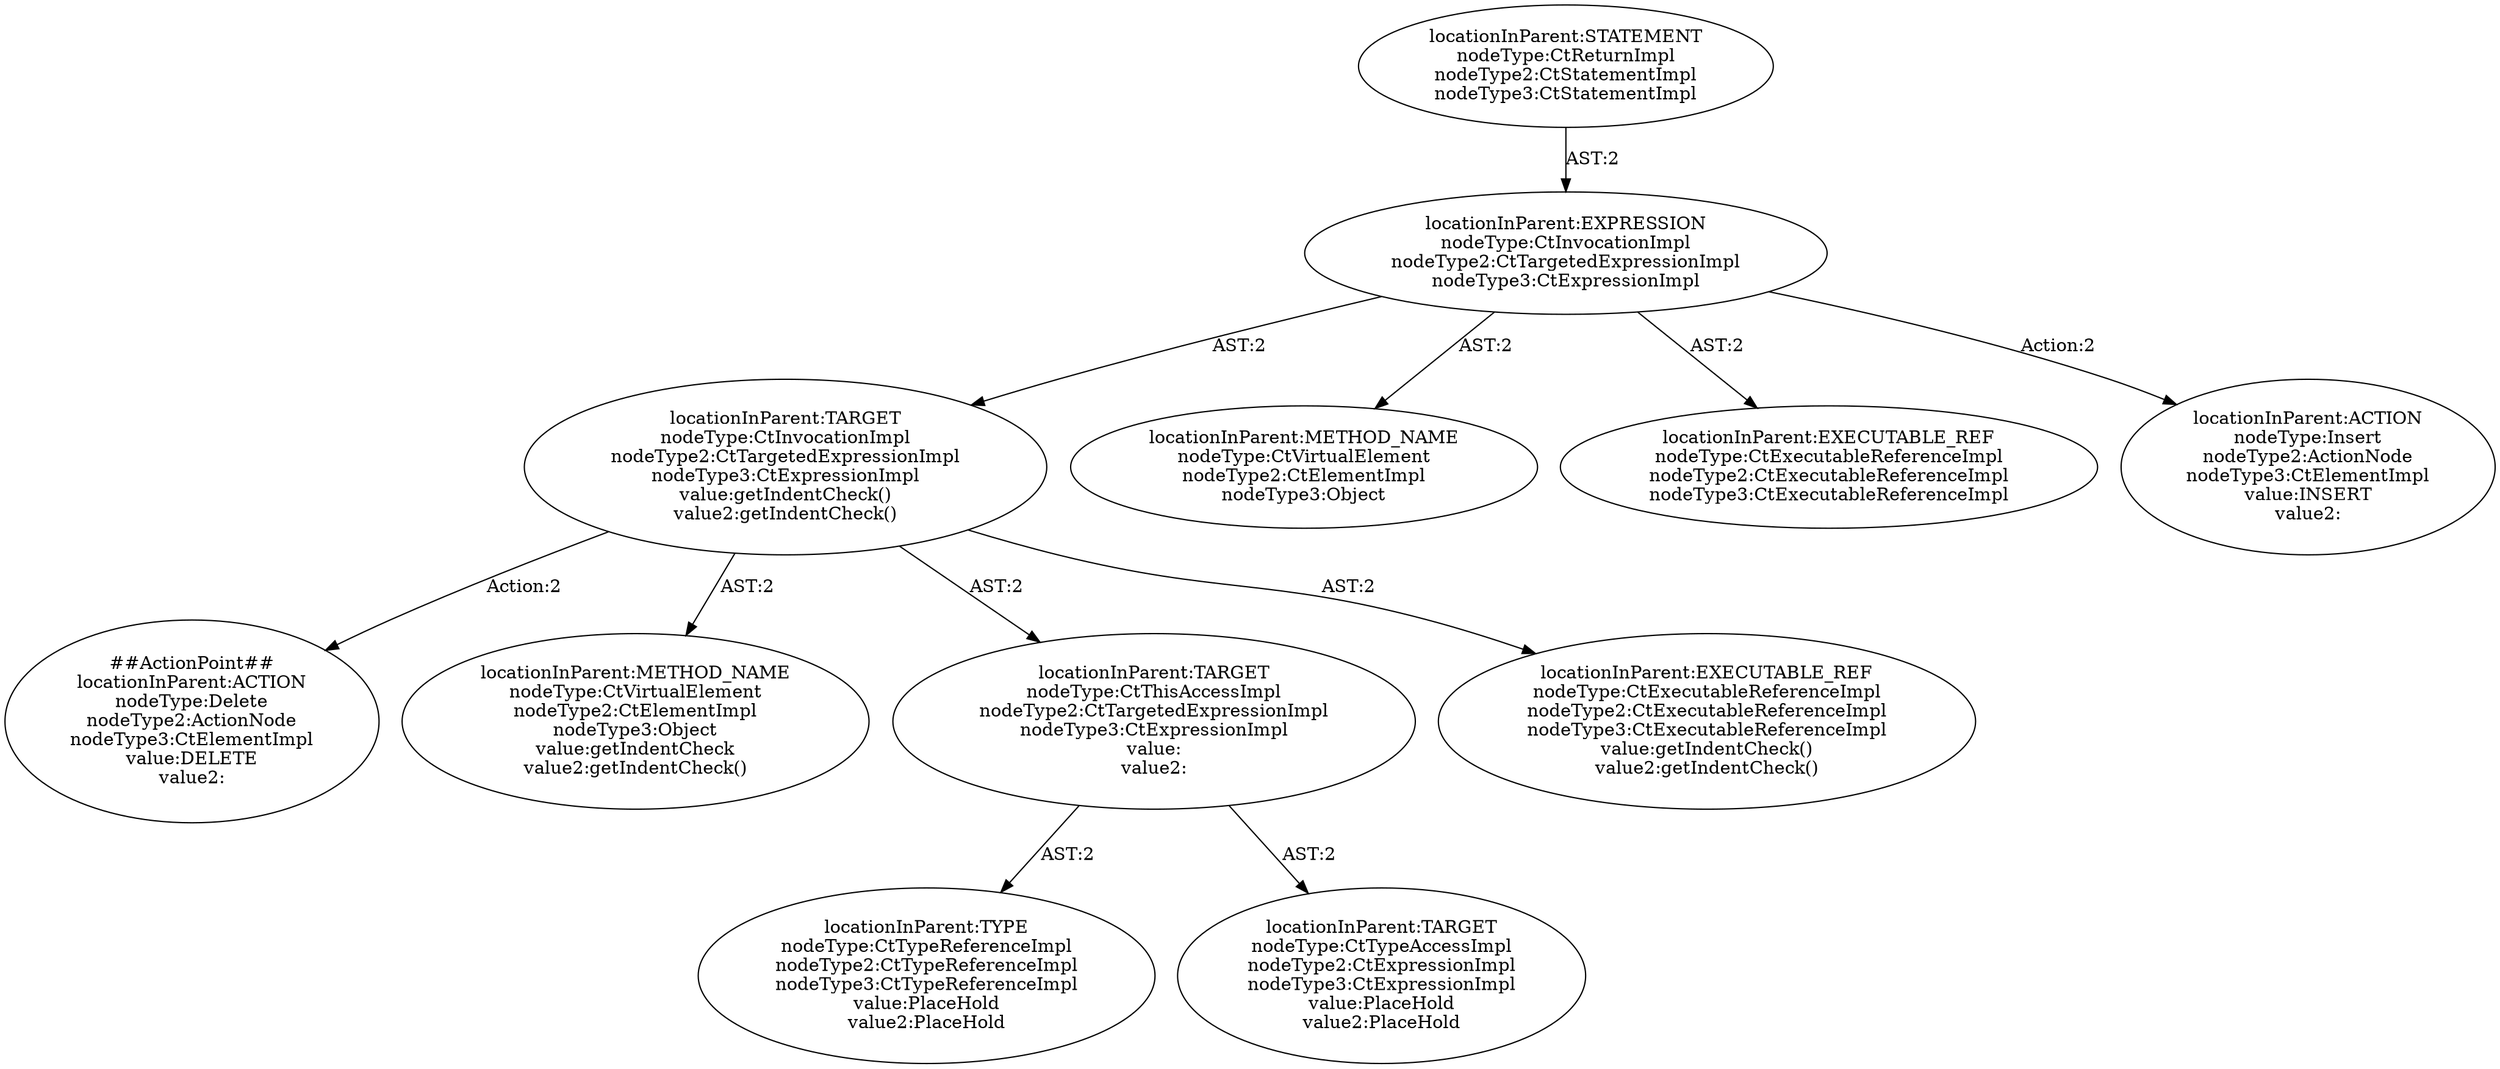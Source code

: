 digraph "Pattern" {
0 [label="##ActionPoint##
locationInParent:ACTION
nodeType:Delete
nodeType2:ActionNode
nodeType3:CtElementImpl
value:DELETE
value2:" shape=ellipse]
1 [label="locationInParent:TARGET
nodeType:CtInvocationImpl
nodeType2:CtTargetedExpressionImpl
nodeType3:CtExpressionImpl
value:getIndentCheck()
value2:getIndentCheck()" shape=ellipse]
2 [label="locationInParent:EXPRESSION
nodeType:CtInvocationImpl
nodeType2:CtTargetedExpressionImpl
nodeType3:CtExpressionImpl" shape=ellipse]
3 [label="locationInParent:STATEMENT
nodeType:CtReturnImpl
nodeType2:CtStatementImpl
nodeType3:CtStatementImpl" shape=ellipse]
4 [label="locationInParent:METHOD_NAME
nodeType:CtVirtualElement
nodeType2:CtElementImpl
nodeType3:Object" shape=ellipse]
5 [label="locationInParent:EXECUTABLE_REF
nodeType:CtExecutableReferenceImpl
nodeType2:CtExecutableReferenceImpl
nodeType3:CtExecutableReferenceImpl" shape=ellipse]
6 [label="locationInParent:ACTION
nodeType:Insert
nodeType2:ActionNode
nodeType3:CtElementImpl
value:INSERT
value2:" shape=ellipse]
7 [label="locationInParent:METHOD_NAME
nodeType:CtVirtualElement
nodeType2:CtElementImpl
nodeType3:Object
value:getIndentCheck
value2:getIndentCheck()" shape=ellipse]
8 [label="locationInParent:TARGET
nodeType:CtThisAccessImpl
nodeType2:CtTargetedExpressionImpl
nodeType3:CtExpressionImpl
value:
value2:" shape=ellipse]
9 [label="locationInParent:TYPE
nodeType:CtTypeReferenceImpl
nodeType2:CtTypeReferenceImpl
nodeType3:CtTypeReferenceImpl
value:PlaceHold
value2:PlaceHold" shape=ellipse]
10 [label="locationInParent:TARGET
nodeType:CtTypeAccessImpl
nodeType2:CtExpressionImpl
nodeType3:CtExpressionImpl
value:PlaceHold
value2:PlaceHold" shape=ellipse]
11 [label="locationInParent:EXECUTABLE_REF
nodeType:CtExecutableReferenceImpl
nodeType2:CtExecutableReferenceImpl
nodeType3:CtExecutableReferenceImpl
value:getIndentCheck()
value2:getIndentCheck()" shape=ellipse]
1 -> 0 [label="Action:2"];
1 -> 7 [label="AST:2"];
1 -> 8 [label="AST:2"];
1 -> 11 [label="AST:2"];
2 -> 1 [label="AST:2"];
2 -> 4 [label="AST:2"];
2 -> 5 [label="AST:2"];
2 -> 6 [label="Action:2"];
3 -> 2 [label="AST:2"];
8 -> 9 [label="AST:2"];
8 -> 10 [label="AST:2"];
}